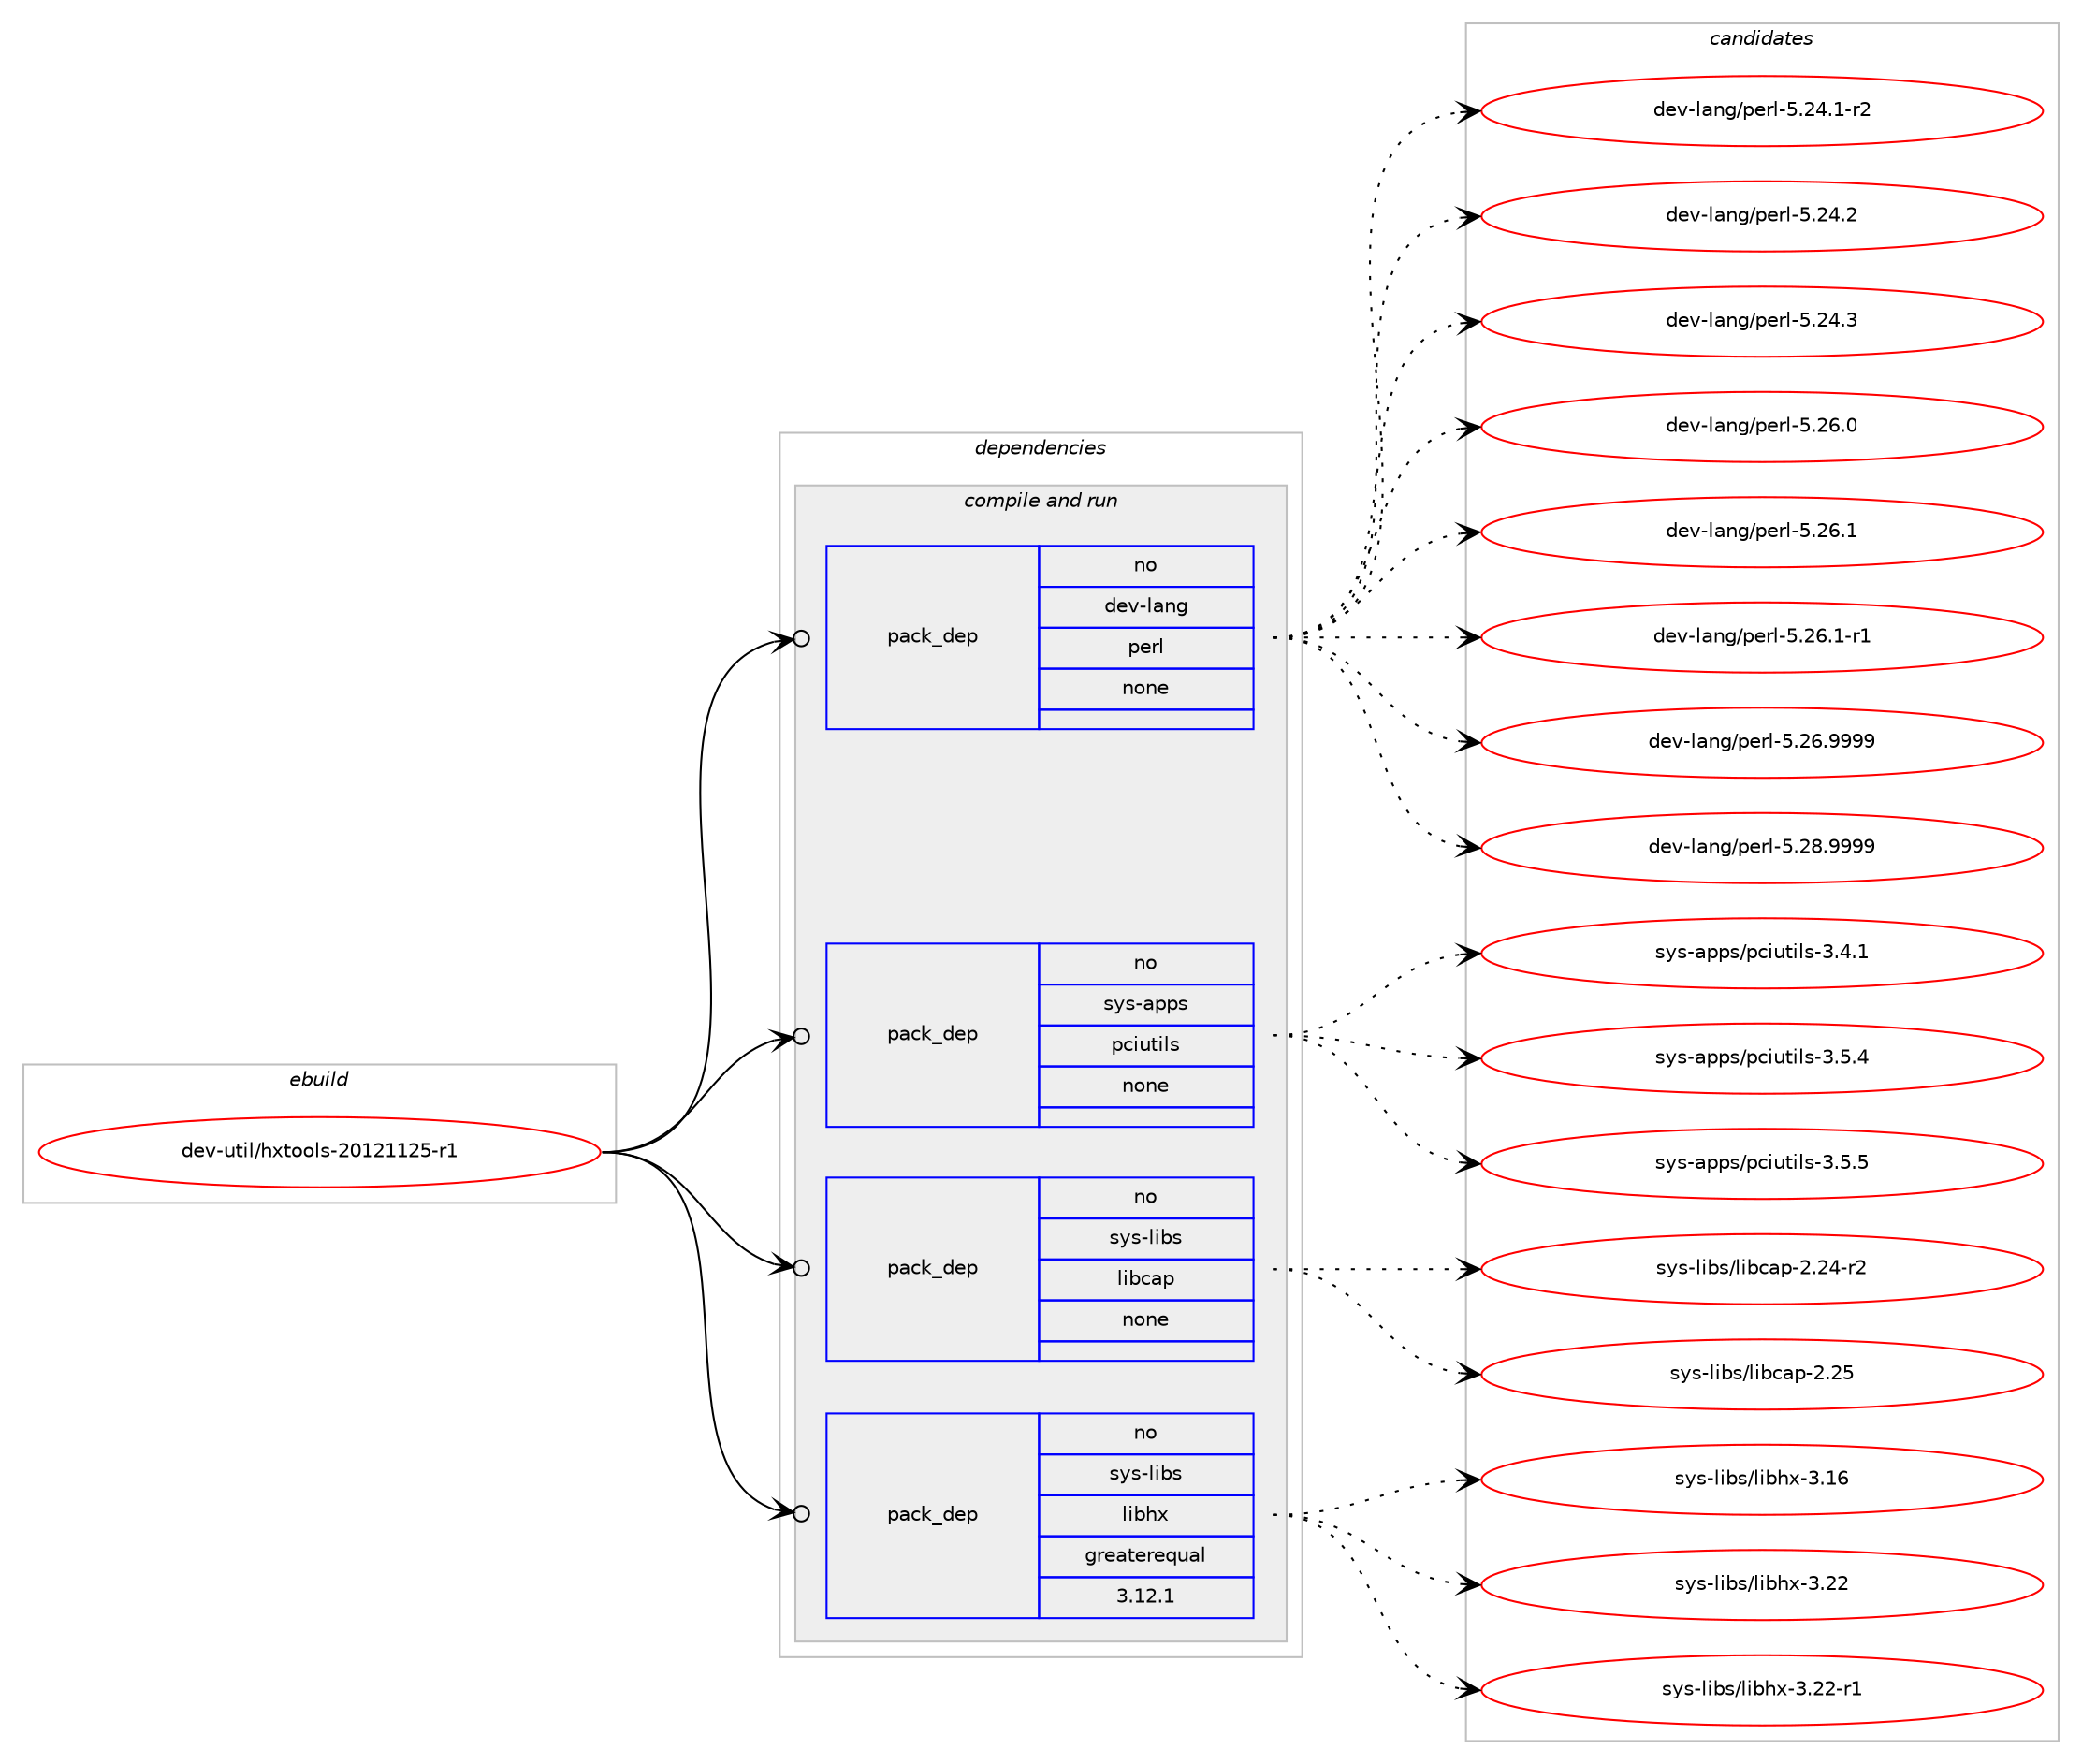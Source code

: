 digraph prolog {

# *************
# Graph options
# *************

newrank=true;
concentrate=true;
compound=true;
graph [rankdir=LR,fontname=Helvetica,fontsize=10,ranksep=1.5];#, ranksep=2.5, nodesep=0.2];
edge  [arrowhead=vee];
node  [fontname=Helvetica,fontsize=10];

# **********
# The ebuild
# **********

subgraph cluster_leftcol {
color=gray;
rank=same;
label=<<i>ebuild</i>>;
id [label="dev-util/hxtools-20121125-r1", color=red, width=4, href="../dev-util/hxtools-20121125-r1.svg"];
}

# ****************
# The dependencies
# ****************

subgraph cluster_midcol {
color=gray;
label=<<i>dependencies</i>>;
subgraph cluster_compile {
fillcolor="#eeeeee";
style=filled;
label=<<i>compile</i>>;
}
subgraph cluster_compileandrun {
fillcolor="#eeeeee";
style=filled;
label=<<i>compile and run</i>>;
subgraph pack203587 {
dependency286103 [label=<<TABLE BORDER="0" CELLBORDER="1" CELLSPACING="0" CELLPADDING="4" WIDTH="220"><TR><TD ROWSPAN="6" CELLPADDING="30">pack_dep</TD></TR><TR><TD WIDTH="110">no</TD></TR><TR><TD>dev-lang</TD></TR><TR><TD>perl</TD></TR><TR><TD>none</TD></TR><TR><TD></TD></TR></TABLE>>, shape=none, color=blue];
}
id:e -> dependency286103:w [weight=20,style="solid",arrowhead="odotvee"];
subgraph pack203588 {
dependency286104 [label=<<TABLE BORDER="0" CELLBORDER="1" CELLSPACING="0" CELLPADDING="4" WIDTH="220"><TR><TD ROWSPAN="6" CELLPADDING="30">pack_dep</TD></TR><TR><TD WIDTH="110">no</TD></TR><TR><TD>sys-apps</TD></TR><TR><TD>pciutils</TD></TR><TR><TD>none</TD></TR><TR><TD></TD></TR></TABLE>>, shape=none, color=blue];
}
id:e -> dependency286104:w [weight=20,style="solid",arrowhead="odotvee"];
subgraph pack203589 {
dependency286105 [label=<<TABLE BORDER="0" CELLBORDER="1" CELLSPACING="0" CELLPADDING="4" WIDTH="220"><TR><TD ROWSPAN="6" CELLPADDING="30">pack_dep</TD></TR><TR><TD WIDTH="110">no</TD></TR><TR><TD>sys-libs</TD></TR><TR><TD>libcap</TD></TR><TR><TD>none</TD></TR><TR><TD></TD></TR></TABLE>>, shape=none, color=blue];
}
id:e -> dependency286105:w [weight=20,style="solid",arrowhead="odotvee"];
subgraph pack203590 {
dependency286106 [label=<<TABLE BORDER="0" CELLBORDER="1" CELLSPACING="0" CELLPADDING="4" WIDTH="220"><TR><TD ROWSPAN="6" CELLPADDING="30">pack_dep</TD></TR><TR><TD WIDTH="110">no</TD></TR><TR><TD>sys-libs</TD></TR><TR><TD>libhx</TD></TR><TR><TD>greaterequal</TD></TR><TR><TD>3.12.1</TD></TR></TABLE>>, shape=none, color=blue];
}
id:e -> dependency286106:w [weight=20,style="solid",arrowhead="odotvee"];
}
subgraph cluster_run {
fillcolor="#eeeeee";
style=filled;
label=<<i>run</i>>;
}
}

# **************
# The candidates
# **************

subgraph cluster_choices {
rank=same;
color=gray;
label=<<i>candidates</i>>;

subgraph choice203587 {
color=black;
nodesep=1;
choice100101118451089711010347112101114108455346505246494511450 [label="dev-lang/perl-5.24.1-r2", color=red, width=4,href="../dev-lang/perl-5.24.1-r2.svg"];
choice10010111845108971101034711210111410845534650524650 [label="dev-lang/perl-5.24.2", color=red, width=4,href="../dev-lang/perl-5.24.2.svg"];
choice10010111845108971101034711210111410845534650524651 [label="dev-lang/perl-5.24.3", color=red, width=4,href="../dev-lang/perl-5.24.3.svg"];
choice10010111845108971101034711210111410845534650544648 [label="dev-lang/perl-5.26.0", color=red, width=4,href="../dev-lang/perl-5.26.0.svg"];
choice10010111845108971101034711210111410845534650544649 [label="dev-lang/perl-5.26.1", color=red, width=4,href="../dev-lang/perl-5.26.1.svg"];
choice100101118451089711010347112101114108455346505446494511449 [label="dev-lang/perl-5.26.1-r1", color=red, width=4,href="../dev-lang/perl-5.26.1-r1.svg"];
choice10010111845108971101034711210111410845534650544657575757 [label="dev-lang/perl-5.26.9999", color=red, width=4,href="../dev-lang/perl-5.26.9999.svg"];
choice10010111845108971101034711210111410845534650564657575757 [label="dev-lang/perl-5.28.9999", color=red, width=4,href="../dev-lang/perl-5.28.9999.svg"];
dependency286103:e -> choice100101118451089711010347112101114108455346505246494511450:w [style=dotted,weight="100"];
dependency286103:e -> choice10010111845108971101034711210111410845534650524650:w [style=dotted,weight="100"];
dependency286103:e -> choice10010111845108971101034711210111410845534650524651:w [style=dotted,weight="100"];
dependency286103:e -> choice10010111845108971101034711210111410845534650544648:w [style=dotted,weight="100"];
dependency286103:e -> choice10010111845108971101034711210111410845534650544649:w [style=dotted,weight="100"];
dependency286103:e -> choice100101118451089711010347112101114108455346505446494511449:w [style=dotted,weight="100"];
dependency286103:e -> choice10010111845108971101034711210111410845534650544657575757:w [style=dotted,weight="100"];
dependency286103:e -> choice10010111845108971101034711210111410845534650564657575757:w [style=dotted,weight="100"];
}
subgraph choice203588 {
color=black;
nodesep=1;
choice11512111545971121121154711299105117116105108115455146524649 [label="sys-apps/pciutils-3.4.1", color=red, width=4,href="../sys-apps/pciutils-3.4.1.svg"];
choice11512111545971121121154711299105117116105108115455146534652 [label="sys-apps/pciutils-3.5.4", color=red, width=4,href="../sys-apps/pciutils-3.5.4.svg"];
choice11512111545971121121154711299105117116105108115455146534653 [label="sys-apps/pciutils-3.5.5", color=red, width=4,href="../sys-apps/pciutils-3.5.5.svg"];
dependency286104:e -> choice11512111545971121121154711299105117116105108115455146524649:w [style=dotted,weight="100"];
dependency286104:e -> choice11512111545971121121154711299105117116105108115455146534652:w [style=dotted,weight="100"];
dependency286104:e -> choice11512111545971121121154711299105117116105108115455146534653:w [style=dotted,weight="100"];
}
subgraph choice203589 {
color=black;
nodesep=1;
choice11512111545108105981154710810598999711245504650524511450 [label="sys-libs/libcap-2.24-r2", color=red, width=4,href="../sys-libs/libcap-2.24-r2.svg"];
choice1151211154510810598115471081059899971124550465053 [label="sys-libs/libcap-2.25", color=red, width=4,href="../sys-libs/libcap-2.25.svg"];
dependency286105:e -> choice11512111545108105981154710810598999711245504650524511450:w [style=dotted,weight="100"];
dependency286105:e -> choice1151211154510810598115471081059899971124550465053:w [style=dotted,weight="100"];
}
subgraph choice203590 {
color=black;
nodesep=1;
choice115121115451081059811547108105981041204551464954 [label="sys-libs/libhx-3.16", color=red, width=4,href="../sys-libs/libhx-3.16.svg"];
choice115121115451081059811547108105981041204551465050 [label="sys-libs/libhx-3.22", color=red, width=4,href="../sys-libs/libhx-3.22.svg"];
choice1151211154510810598115471081059810412045514650504511449 [label="sys-libs/libhx-3.22-r1", color=red, width=4,href="../sys-libs/libhx-3.22-r1.svg"];
dependency286106:e -> choice115121115451081059811547108105981041204551464954:w [style=dotted,weight="100"];
dependency286106:e -> choice115121115451081059811547108105981041204551465050:w [style=dotted,weight="100"];
dependency286106:e -> choice1151211154510810598115471081059810412045514650504511449:w [style=dotted,weight="100"];
}
}

}
